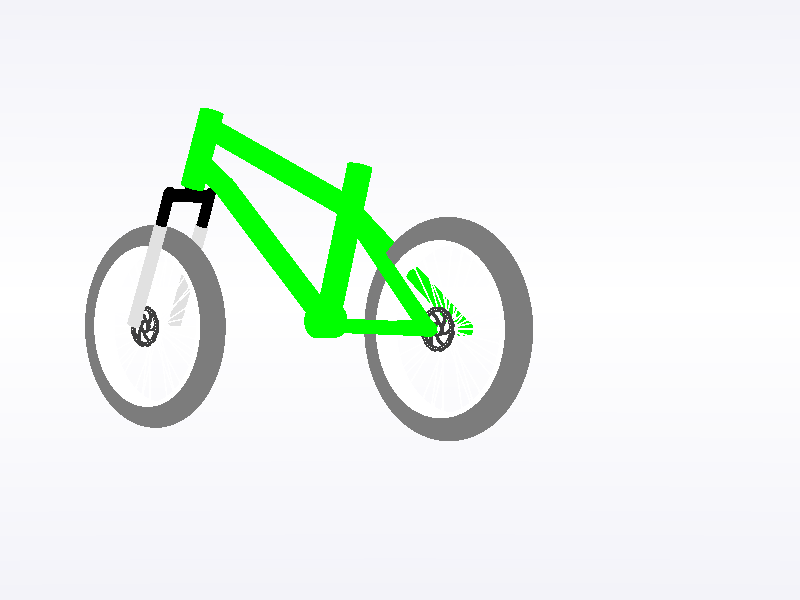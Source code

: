  // PoVRay 3.7 Scene File " ... .pov"
// author:  ...
// date:    ...
//------------------------------------------------------------------------
#version 3.7;
global_settings{ assumed_gamma 1.0 }
#default{ finish{ ambient 0.1 diffuse 0.9 }} 
//------------------------------------------------------------------------
#include "colors.inc"
#include "textures.inc"
#include "glass.inc"
#include "metals.inc"
#include "golds.inc"
#include "stones.inc"
#include "woods.inc"
#include "shapes.inc"
#include "shapes2.inc"
#include "functions.inc"
#include "math.inc"
#include "transforms.inc"
//--------------------------------------------------------------------------  right handed, y up 

                            // Visao lado esquerdo
#declare Camera_0 = camera {/*ultra_wide_angle*/ angle 15      
                            location  <0.0 , 1.0 , 40.0>
                            right    -x*image_width/image_height
                            look_at   <0.0 , 1.0 , 0.0>}        
                            
                            
                            //Visao traseira
#declare Camera_1 = camera {angle 30     
                            location  <20.0 , 2.0 , 0.0>
                            right    -x*image_width/image_height
                            look_at   <-8.0 , 1.0 , 0.0>} 
                            
                            
                            
#declare Camera_2 = camera {angle 15     
                            location  <15.0 , 1.0 , -15>
                            right    -x*image_width/image_height
                            look_at   <0 , 1.0 , 0.0>}
                            
                            
#declare Camera_diagonal_traseira_esquerda = camera {angle 15     
                            location  <15.0 , 1.0 , 15>
                            right    -x*image_width/image_height
                            look_at   <0 , 1.0 , 0.0>}
                            
                            
#declare Camera_pneu_traseiro = camera {angle 15     
                            location  <0.4 , 0.8 , 15>
                            right    -x*image_width/image_height
                            look_at   <0.4 , 0.8 , 0.0>}
                            
                            
#declare Camera_pneu_dianteiro = camera {angle 15     
                            location  <-1.5 , 0.8 , 15>
                            right    -x*image_width/image_height
                            look_at   <-1.5 , 0.8 , 0.0>}
                            
                            
#declare Camera_amortecedor = camera {angle 35     
                            location  <-2.4 , 1.35 , 10>
                            right    -x*image_width/image_height
                            look_at   <-2.4 , 1.35 , 0.0>}
                            
                            
#declare Camera_frente_amortecedor = camera {angle 15     
                            location  <-15 , 8 , 0>
                            right    -x*image_width/image_height
                            look_at   <-2.4 , 1.3 , 0.0>} 
                            
                            
                            
#declare Camera_centro_roda_dianteira = camera {angle 15     
                            location  <5 , 0.8 , 3>
                            right    -x*image_width/image_height
                            look_at   <-1.5 , 0.8 , 0.0>}
                            
                            
                            
                                                         
                   
camera{Camera_diagonal_traseira_esquerda}
//------------------------------------------------------------------------
// sun -------------------------------------------------------------------
light_source{<1500,2500, 2500> color White}
// sky -------------------------------------------------------------------
sky_sphere{ pigment{ gradient <0,1,0>
                     color_map{ [0   color rgb<1,1,1>         ]//White
                                [0.4 color rgb<0.14,0.14,0.56>]//~Navy
                                [0.6 color rgb<0.14,0.14,0.56>]//~Navy
                                [1.0 color rgb<1,1,1>         ]//White
                              }
                     scale 2 }
           } // end of sky_sphere 
//------------------------------------------------------------------------




// ground -----------------------------------------------------------------
//---------------------------------<<< settings of squared plane dimensions
#declare RasterScale = 1.0;
#declare RasterHalfLine  = 0.035;  
#declare RasterHalfLineZ = 0.035; 
//-------------------------------------------------------------------------
#macro Raster(RScale, HLine) 
       pigment{ gradient x scale RScale
                color_map{[0.000   color rgbt<1,1,1,0>*0.6]
                          [0+HLine color rgbt<1,1,1,0>*0.6]
                          [0+HLine color rgbt<1,1,1,1>]
                          [1-HLine color rgbt<1,1,1,1>]
                          [1-HLine color rgbt<1,1,1,0>*0.6]
                          [1.000   color rgbt<1,1,1,0>*0.6]} }
 #end// of Raster(RScale, HLine)-macro    
//-------------------------------------------------------------------------
    

//plane { <0,1,0>, 0    // plane with layered textures
//        texture { pigment{color White*1.1}
//                  finish {ambient 0.45 diffuse 0.85}}
//        texture { Raster(RasterScale,RasterHalfLine ) rotate<0,0,0> }
//        texture { Raster(RasterScale,RasterHalfLineZ) rotate<0,90,0>}
//        rotate<0,0,0>
//      }       
      
      
// Rodas      

#declare cor_roda = pigment {color rgb<1.1,1.1,1.1>};
#declare finish_roda = finish {
                            ambient 0.1
                            diffuse 1
                            reflection 0.002
                            specular 0.2
                            metallic
                         }    
          
 #declare disco_freio = union{                    
        difference{
            difference{                
                difference{  
                    difference{
                        cylinder { <0,0,0.01>,<0,0,-0.01>,0.18} 
                        cylinder { <0,0,0.02>,<0,0,-0.02>,0.12}
                    }           
                    
                    #local angulo = 0; 
                    #local totalEsferas = 12;
                    #local i = 0;
                    
                    #while(i < totalEsferas)
                       cylinder {<0,0.25,-0.05>, <0,0.25,0.05>, 0.1 rotate<0,0,angulo>}
                        #declare angulo = angulo + 30;
                        #declare i = i + 1;
                    #end 
                    } 
                      
                    #local angulo = 15; 
                    #local totalEsferas = 12;
                    #local i = 0;
                    
                    #while(i < totalEsferas)
                         cylinder {<0,0.255,-0.05>, <0,0.255,0.05>, 0.1  rotate<0,0,angulo>}
                        #declare angulo = angulo + 30;
                        #declare i = i + 1;
                    #end  
        
            } 
                #local angulo = 0; 
                #local totalEsferas = 36;
                #local i = 0;
                
                #while(i < totalEsferas)
                    cylinder {<0,0.135,-0.1>, <0,0.135,0.1>, 0.0040 texture {pigment { cor_roda } finish { finish_roda}} rotate<0,0,angulo>}
                    #declare angulo = angulo + 10;
                    #declare i = i + 1;
                #end
                
          }             
          
                difference{
                     union{
                        #local total = 6;
                        #local i = 0; 
                        #local angulo = 0 ;
                        
                        #while(i < total)
                                 
                           union{    
                             isosurface { //-------------------------------------------------------------
                              function{
                                 f_spiral(
                                    x,y,z,
                                    1.5,  // distance between windings,
                                    0.01, // thickness,
                                    0.24,  // outer diameter of the spiral,
                                    0,    // not used,
                                    0,    // not used,
                                    0.01   // cross section type
                                 )
                              }          
                            
                             threshold 0
                             max_gradient 5
                             rotate<90,0,0>
                             scale 0.5
                             translate< 0,0,0>
                            } // end of isosurface -------------------------------------------------------
                               
                              rotate <0,0,angulo>  
                           } 
                                   
                            #declare angulo = angulo + 60;
                            #declare i = i + 1;
                        #end   
                        cylinder { <0,0,0.015>,<0,0,-0.015>,0.05} 
                      } 
                      
                    cylinder { <0,0,0.02>,<0,0,-0.02>,0.035}    
                            
                }  
                        
           texture {pigment {color rgb<0.05,0.05,0.05>}
                      finish {
                        ambient 0.1
                        diffuse 1
                        reflection 0.35
                        specular 0.1 
                        metallic
                     }   
                 }
      }
        
        
 #declare pneu = merge{
         torus {
            0.356, 0.05
            texture {
                pigment { color rgb<0.2,0.2,0.2> }
                finish {
                    ambient 0.1
                    diffuse 0.2
                    reflection 0.0009 
                }
            }
            scale <1.9,1.9,1.9> rotate <90,0,0>
        } 
 }


          
 #declare ini_lado_esq = 0.135;
 #declare ini_lado_dirr = 0.045;         

 #declare roda = union{
  
        // Roda       
        difference{
             cylinder {<0, 0, 0>, <0, 0, 0.18>, 0.61 }
             cylinder {<0, 0, -0.1>,<0, 0, 0.19>, 0.58 }
        } 
         
        // Centro da roda    
        difference{
             merge{
                cylinder {<0, 0, ini_lado_esq>, <0, 0, ini_lado_dirr>, 0.048 }
                cylinder {<0, 0, ini_lado_esq-0.01>, <0, 0, ini_lado_esq>, 0.052 }
                cylinder {<0, 0, ini_lado_dirr-0.01>, <0, 0, ini_lado_dirr>, 0.052 } 
              }
             cylinder {<0, 0, -0.1>, <0, 0, 0.19>, 0.036 } 
        }
        texture { pigment { cor_roda } finish { finish_roda} }
  }
  
  
  #declare aros = merge{
  #declare grossura_aros = 0.0055;
     difference{
               //Aros roda dianteira 
              merge{
                // LADO ESQUERDO
                  #local i = 0;
                  #local numAros = 9;
                  #local angulo = 0;
                  #while(i < numAros)
                    union{
                        cylinder {<0, 0, ini_lado_esq-0.0055>, <0, 0.58, ini_lado_dirr>, grossura_aros}
                        cylinder {<0, 0.54, ini_lado_dirr+0.005>, <0, 0.58, ini_lado_dirr>, grossura_aros+0.003}
                        rotate<0,0,angulo>
                    }
                    #declare angulo = angulo + 40;
                    #declare i = i + 1;
                  #end

                  #local i = 0;
                  #local numAros = 9;
                  #local angulo = 20;
                  
                  #while(i < numAros)
                    union{
                        cylinder {<0, 0, ini_lado_esq-0.0055>, <0, 0.58, ini_lado_esq>, grossura_aros}
                        cylinder {<0, 0.54, ini_lado_esq+0.005>, <0, 0.58, ini_lado_esq>, grossura_aros+0.003}
                         rotate<0,0,angulo>
                    }
                    #declare angulo = angulo + 40;
                    #declare i = i + 1;
                  #end
              
                  //LADO DIREITO 
                  #local i = 0;
                  #local numAros = 9;
                  #local angulo = 10;
                  #while(i < numAros)
                    union{
                        cylinder {<0, 0, ini_lado_dirr+0.0055>, <0, 0.58, ini_lado_esq>, grossura_aros}
                        cylinder {<0, 0.54, ini_lado_esq-0.005>, <0, 0.58, ini_lado_esq>, grossura_aros+0.003}
                        rotate<0,0,angulo>
                    }
                    #declare angulo = angulo + 40;
                    #declare i = i + 1;
                  #end
         
                  #local i = 0;
                  #local numAros = 9;
                  #local angulo = 30;
                  #while(i < numAros)
                    union{
                        cylinder {<0, 0, ini_lado_dirr+0.0055>, <0, 0.58, ini_lado_dirr>, grossura_aros}
                        cylinder {<0, 0.54, ini_lado_dirr-0.005>, <0, 0.58, ini_lado_dirr>, grossura_aros+0.003}
                        rotate<0,0,angulo>
                    }
                    #declare angulo = angulo + 40;
                    #declare i = i + 1;
                  #end
              }
                
               cylinder {<0, 0, -0.1>, <0, 0, 0.19>, 0.036 } 
              
           }
           texture {pigment { cor_roda } finish { finish_roda}}
  }        
     

  #declare roda_toda = merge{
            object {roda}
            object {aros}
            object{pneu translate<0,0,ini_lado_dirr+0.05>} 
            object {disco_freio translate<0,0,ini_lado_esq+0.05>} 
  }                        
     



#declare roda_traseira = union { 
         object{roda_toda translate<0.45,0.8,-0.1>}
            
} 

#declare roda_dianteira = union {    
       object{roda_toda translate<-2.65,0.8,-0.1>}      
} 
  



        
#declare chassi = union {

    #declare cor_principal = pigment {color Green}
    #declare finish_chassi = finish {
                                ambient 0.1
                                diffuse 0.9
                                reflection 0.02
                                specular 0.2 
                                metallic
                             } 
                             
          
    // Suporte direito roda traseira                                          
    union {     
      // Parte de cima   
      cylinder {
        <-0.035,-0.011,-0.18>, <-0.95,0.80,-0.043>, 0.055
        texture {
            pigment { cor_principal } 
            finish { finish_chassi}
        }
        scale <1,1,1> translate <0.5,0.8,0>
      }
    
      // Parte de baixo
      cylinder {
        <-0.01,0,-0.18>, <-1.30,0.02,-0.04>, 0.050
        texture {
            pigment { cor_principal } 
            finish {finish_chassi}
        }
        scale <1,1,1> translate <0.5,0.8,0>
      }
      rotate<0,0.5,0>     
    } 
    
    // Suporte esquerdo roda traseira                                          
    union {     
      // Parte de cima   
      cylinder {
        <-0.035,-0.011,0.18>, <-0.95,0.80,0.04>, 0.055
        texture {
            pigment { cor_principal } 
            finish { finish_chassi}
        }
        scale <1,1,1> translate <0.5,0.8,0>
      } 
      // Parte de baixo
      cylinder {
        <-0.01,0,0.18>, <-1.30,0.02,0.04>, 0.050
        texture {
            pigment { cor_principal } 
            finish {finish_chassi}
        }
        scale <1,1,1> translate <0.5,0.8,0>
      }
      rotate<0,-0.5,0>    
    } 
    
    // Tubo do selim
    cylinder {
        <-1.25,0,0>, <-0.9,1.15,0>, 0.09
        texture {
            pigment { cor_principal }
            finish {finish_chassi}
        }
        scale <1,1,1> translate <0.5,0.8,0>
    }
       
    
    // conexao tubo selim com suportes
    cylinder {
        <-1.25,0.05,-0.10>, <-1.25,0.05,0.10>, 0.12
        texture {
            pigment { cor_principal }
            finish {finish_chassi}
        }
        scale <1,1,1> translate <0.5,0.8,0>
    }
    
    
    // Barra central superior
    cylinder {
        <-1.0,0.85,0>, <-2.55,1.50,0>, 0.080
        texture {
            pigment { cor_principal }
            finish {finish_chassi}
        }
        scale <1,1,1> translate <0.5,0.8,0>
    }   
    
    
    
    // Barra central Inferior
    union{
    cylinder {
            <-1.25,0.05,0>, <-2.35,1.05,0>, 0.08
            texture {
                pigment { cor_principal }
                finish {finish_chassi}
            }
            scale <1,1,1> translate <0.5,0.8,0>
        }  
        
    
        cylinder {
            <-2.30,1.01,0>, <-2.65,1.25,0>, 0.080
            texture {
                pigment { cor_principal }
                finish {finish_chassi}
            }
            scale <1,1,1> translate <0.5,0.8,0>
        }
    } 
    
    // Conexao guidao-suspensao
    cylinder {
        <-2.70,1.05,0>, <-2.48,1.60,0>, 0.09
        texture {
            pigment { cor_principal }
            finish {finish_chassi}
        }
        scale <1,1,1> translate <0.5,0.8,0>
    }
}  

 
 

#declare amortecedor = union{

    #declare cor_amortecedor1 = pigment {color Gray}
    #declare cor_amortecedor2 = pigment {color Black}
    
    #declare finish_amortecedor = finish {
                                ambient 0.1
                                diffuse 0.9
                                reflection 0.05
                                specular 0.2 
                                metallic
                             }    
                             
                             
           
       union {
       
           cylinder {
                <-2.70,1.05,0>, <-2.718,1,0>, 0.05
                texture {
                    pigment { cor_amortecedor2 }
                    finish {finish_amortecedor}
                }
                scale <1,1,1> translate <0.5,0.8,0>
            }      
    
             cylinder {
                <-2.729,0.98,-0.2>, <-2.729,0.98,0.2>, 0.048
                texture {
                    pigment { cor_amortecedor2 }
                    finish {finish_amortecedor}
                }
                scale <1,1,1> translate <0.5,0.8,0>
            }
       
       }
        
        
        // Amortecedor direito
        union{
        
        // Conexao guidao-amortecedor
           sphere { <-2.7225,0.995,0.22>, 0.04 
           texture { pigment{ cor_amortecedor2}
                      finish { finish_amortecedor}
                    } 
    
              scale<1,1,1>  rotate<0,0,0>  translate<0.5,0.8,0>  
           } 
                  
                  
        cylinder {
                <-2.7225,1,0.22>, <-2.92,0.5,0.22>, 0.042
                texture {
                    pigment { cor_amortecedor2 }
                    finish {finish_amortecedor}
                }
                scale <1,1,1> translate <0.5,0.8,0>
            }
            
             
            // Amortecedor
            cylinder {
                    <-2.82,0.75,0.22>, <-3.14,0,0.22>, 0.05
                    texture {
                        pigment { cor_amortecedor1 }
                        finish {finish_amortecedor}
                    }
                    scale <1,1,1> translate <0.5,0.8,0>
                }
        
          translate <0,0.01,-0.015>
        }        
        
        
        
        // Amortecedor esquerdo 
               union{
        
        // Conexao guidao-amortecedor
           sphere { <-2.7225,0.995,0.22>, 0.04 
           texture { pigment{ cor_amortecedor2}
                      finish { finish_amortecedor}
                    } 
    
              scale<1,1,1>  rotate<0,0,0>  translate<0.5,0.8,0>  
           } 
                  
                  
        cylinder {
                <-2.7225,1,0.22>, <-2.92,0.5,0.22>, 0.042
                texture {
                    pigment { cor_amortecedor2 }
                    finish {finish_amortecedor}
                }
                scale <1,1,1> translate <0.5,0.8,0>
            }
            
             
            // Amortecedor
            cylinder {
                    <-2.82,0.75,0.22>, <-3.14,0,0.22>, 0.05
                    texture {
                        pigment { cor_amortecedor1 }
                        finish {finish_amortecedor}
                    }
                    scale <1,1,1> translate <0.5,0.8,0>
                }
        
          translate <0,0.01,-0.42>
        }        
        
 
}


chassi
roda_traseira
roda_dianteira
amortecedor